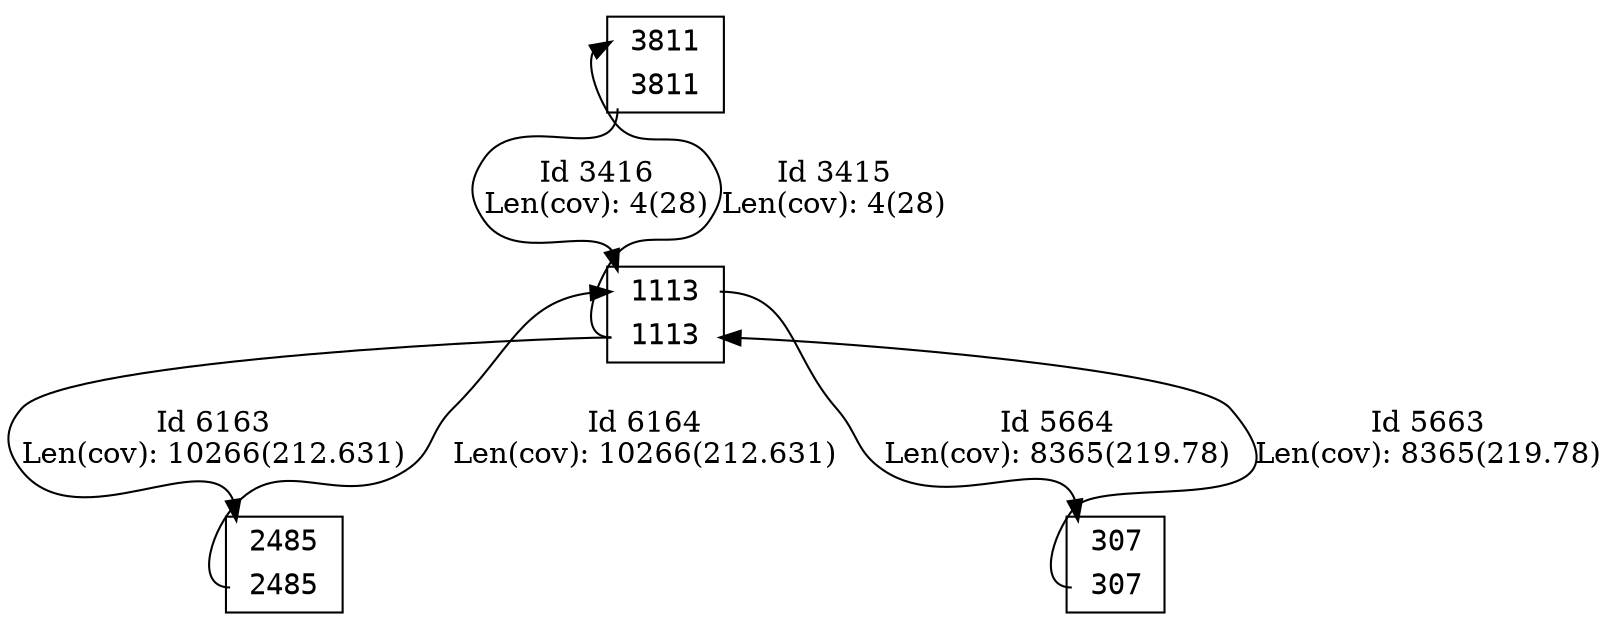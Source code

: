 digraph mygraph {
node[fontname=<Courier>,shape=<plaintext>]
vertex_0x3c53b00_0x3c53b30[label=<<TABLE bgcolor = "white">
<TR><TD BORDER = "0" PORT = "port_0x3c53b00_in"></TD><TD BORDER = "0" PORT = "port_">3812</TD><TD BORDER = "0" PORT = "port_0x3c53b00out_"></TD></TR>
<TR><TD BORDER = "0" PORT = "port_0x3c53b30out_"></TD><TD BORDER = "0" PORT = "port_">3812</TD><TD BORDER = "0" PORT = "port_0x3c53b30_in"></TD></TR>
</TABLE>>,style=<filled>,color=<black>,fillcolor=<white>]
vertex_0x3c53b00_0x3c53b30[label=<<TABLE bgcolor = "white">
<TR><TD BORDER = "0" PORT = "port_0x3c53b30_in"></TD><TD BORDER = "0" PORT = "port_">3811</TD><TD BORDER = "0" PORT = "port_0x3c53b30out_"></TD></TR>
<TR><TD BORDER = "0" PORT = "port_0x3c53b00out_"></TD><TD BORDER = "0" PORT = "port_">3811</TD><TD BORDER = "0" PORT = "port_0x3c53b00_in"></TD></TR>
</TABLE>>,style=<filled>,color=<black>,fillcolor=<white>]
vertex_0x3cba8b0_0x3cba8e0[label=<<TABLE bgcolor = "white">
<TR><TD BORDER = "0" PORT = "port_0x3cba8b0_in"></TD><TD BORDER = "0" PORT = "port_">1114</TD><TD BORDER = "0" PORT = "port_0x3cba8b0out_"></TD></TR>
<TR><TD BORDER = "0" PORT = "port_0x3cba8e0out_"></TD><TD BORDER = "0" PORT = "port_">1114</TD><TD BORDER = "0" PORT = "port_0x3cba8e0_in"></TD></TR>
</TABLE>>,style=<filled>,color=<black>,fillcolor=<white>]
vertex_0x3cba8b0_0x3cba8e0[label=<<TABLE bgcolor = "white">
<TR><TD BORDER = "0" PORT = "port_0x3cba8e0_in"></TD><TD BORDER = "0" PORT = "port_">1113</TD><TD BORDER = "0" PORT = "port_0x3cba8e0out_"></TD></TR>
<TR><TD BORDER = "0" PORT = "port_0x3cba8b0out_"></TD><TD BORDER = "0" PORT = "port_">1113</TD><TD BORDER = "0" PORT = "port_0x3cba8b0_in"></TD></TR>
</TABLE>>,style=<filled>,color=<black>,fillcolor=<white>]
vertex_0x3cba910_0x3cbad50[label=<<TABLE bgcolor = "white">
<TR><TD BORDER = "0" PORT = "port_0x3cba910_in"></TD><TD BORDER = "0" PORT = "port_">2486</TD><TD BORDER = "0" PORT = "port_0x3cba910out_"></TD></TR>
<TR><TD BORDER = "0" PORT = "port_0x3cbad50out_"></TD><TD BORDER = "0" PORT = "port_">2486</TD><TD BORDER = "0" PORT = "port_0x3cbad50_in"></TD></TR>
</TABLE>>,style=<filled>,color=<black>,fillcolor=<white>]
vertex_0x3cbab20_0x3cbae80[label=<<TABLE bgcolor = "white">
<TR><TD BORDER = "0" PORT = "port_0x3cbab20_in"></TD><TD BORDER = "0" PORT = "port_">308</TD><TD BORDER = "0" PORT = "port_0x3cbab20out_"></TD></TR>
<TR><TD BORDER = "0" PORT = "port_0x3cbae80out_"></TD><TD BORDER = "0" PORT = "port_">308</TD><TD BORDER = "0" PORT = "port_0x3cbae80_in"></TD></TR>
</TABLE>>,style=<filled>,color=<black>,fillcolor=<white>]
vertex_0x3cba910_0x3cbad50[label=<<TABLE bgcolor = "white">
<TR><TD BORDER = "0" PORT = "port_0x3cbad50_in"></TD><TD BORDER = "0" PORT = "port_">2485</TD><TD BORDER = "0" PORT = "port_0x3cbad50out_"></TD></TR>
<TR><TD BORDER = "0" PORT = "port_0x3cba910out_"></TD><TD BORDER = "0" PORT = "port_">2485</TD><TD BORDER = "0" PORT = "port_0x3cba910_in"></TD></TR>
</TABLE>>,style=<filled>,color=<black>,fillcolor=<white>]
vertex_0x3cbab20_0x3cbae80[label=<<TABLE bgcolor = "white">
<TR><TD BORDER = "0" PORT = "port_0x3cbae80_in"></TD><TD BORDER = "0" PORT = "port_">307</TD><TD BORDER = "0" PORT = "port_0x3cbae80out_"></TD></TR>
<TR><TD BORDER = "0" PORT = "port_0x3cbab20out_"></TD><TD BORDER = "0" PORT = "port_">307</TD><TD BORDER = "0" PORT = "port_0x3cbab20_in"></TD></TR>
</TABLE>>,style=<filled>,color=<black>,fillcolor=<white>]
vertex_0x3c53b00_0x3c53b30:port_0x3c53b00out_->vertex_0x3cba8b0_0x3cba8e0:port_0x3cba8e0_in[label="Id 3416\nLen(cov): 4(28)",color=<>]
vertex_0x3cba8b0_0x3cba8e0:port_0x3cba8b0out_->vertex_0x3cba910_0x3cbad50:port_0x3cbad50_in[label="Id 6163\nLen(cov): 10266(212.631)",color=<>]
vertex_0x3cba8b0_0x3cba8e0:port_0x3cba8b0out_->vertex_0x3c53b00_0x3c53b30:port_0x3c53b30_in[label="Id 3415\nLen(cov): 4(28)",color=<>]
vertex_0x3cba8b0_0x3cba8e0:port_0x3cba8e0out_->vertex_0x3cbab20_0x3cbae80:port_0x3cbae80_in[label="Id 5664\nLen(cov): 8365(219.78)",color=<>]
vertex_0x3cba910_0x3cbad50:port_0x3cba910out_->vertex_0x3cba8b0_0x3cba8e0:port_0x3cba8e0_in[label="Id 6164\nLen(cov): 10266(212.631)",color=<>]
vertex_0x3cbab20_0x3cbae80:port_0x3cbab20out_->vertex_0x3cba8b0_0x3cba8e0:port_0x3cba8b0_in[label="Id 5663\nLen(cov): 8365(219.78)",color=<>]
}
